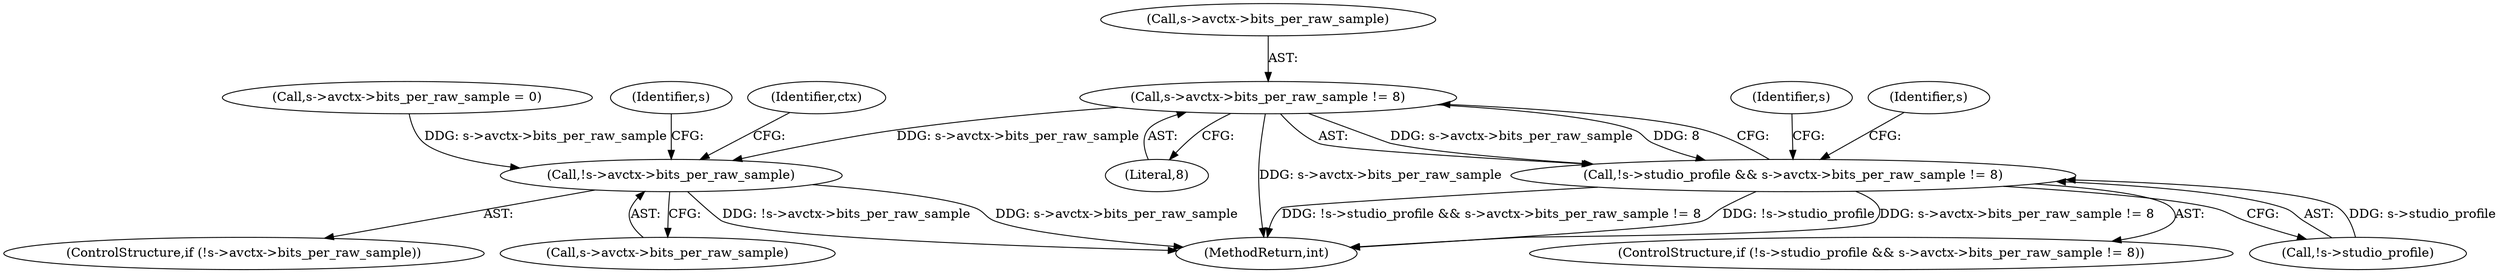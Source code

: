 digraph "0_FFmpeg_2aa9047486dbff12d9e040f917e5f799ed2fd78b@pointer" {
"1000131" [label="(Call,s->avctx->bits_per_raw_sample != 8)"];
"1000126" [label="(Call,!s->studio_profile && s->avctx->bits_per_raw_sample != 8)"];
"1000753" [label="(Call,!s->avctx->bits_per_raw_sample)"];
"1000149" [label="(Identifier,s)"];
"1000753" [label="(Call,!s->avctx->bits_per_raw_sample)"];
"1000752" [label="(ControlStructure,if (!s->avctx->bits_per_raw_sample))"];
"1000132" [label="(Call,s->avctx->bits_per_raw_sample)"];
"1000125" [label="(ControlStructure,if (!s->studio_profile && s->avctx->bits_per_raw_sample != 8))"];
"1000762" [label="(Identifier,s)"];
"1000137" [label="(Literal,8)"];
"1000754" [label="(Call,s->avctx->bits_per_raw_sample)"];
"1000770" [label="(Identifier,ctx)"];
"1000131" [label="(Call,s->avctx->bits_per_raw_sample != 8)"];
"1000777" [label="(MethodReturn,int)"];
"1000141" [label="(Identifier,s)"];
"1000138" [label="(Call,s->avctx->bits_per_raw_sample = 0)"];
"1000127" [label="(Call,!s->studio_profile)"];
"1000126" [label="(Call,!s->studio_profile && s->avctx->bits_per_raw_sample != 8)"];
"1000131" -> "1000126"  [label="AST: "];
"1000131" -> "1000137"  [label="CFG: "];
"1000132" -> "1000131"  [label="AST: "];
"1000137" -> "1000131"  [label="AST: "];
"1000126" -> "1000131"  [label="CFG: "];
"1000131" -> "1000777"  [label="DDG: s->avctx->bits_per_raw_sample"];
"1000131" -> "1000126"  [label="DDG: s->avctx->bits_per_raw_sample"];
"1000131" -> "1000126"  [label="DDG: 8"];
"1000131" -> "1000753"  [label="DDG: s->avctx->bits_per_raw_sample"];
"1000126" -> "1000125"  [label="AST: "];
"1000126" -> "1000127"  [label="CFG: "];
"1000127" -> "1000126"  [label="AST: "];
"1000141" -> "1000126"  [label="CFG: "];
"1000149" -> "1000126"  [label="CFG: "];
"1000126" -> "1000777"  [label="DDG: !s->studio_profile && s->avctx->bits_per_raw_sample != 8"];
"1000126" -> "1000777"  [label="DDG: !s->studio_profile"];
"1000126" -> "1000777"  [label="DDG: s->avctx->bits_per_raw_sample != 8"];
"1000127" -> "1000126"  [label="DDG: s->studio_profile"];
"1000753" -> "1000752"  [label="AST: "];
"1000753" -> "1000754"  [label="CFG: "];
"1000754" -> "1000753"  [label="AST: "];
"1000762" -> "1000753"  [label="CFG: "];
"1000770" -> "1000753"  [label="CFG: "];
"1000753" -> "1000777"  [label="DDG: s->avctx->bits_per_raw_sample"];
"1000753" -> "1000777"  [label="DDG: !s->avctx->bits_per_raw_sample"];
"1000138" -> "1000753"  [label="DDG: s->avctx->bits_per_raw_sample"];
}
